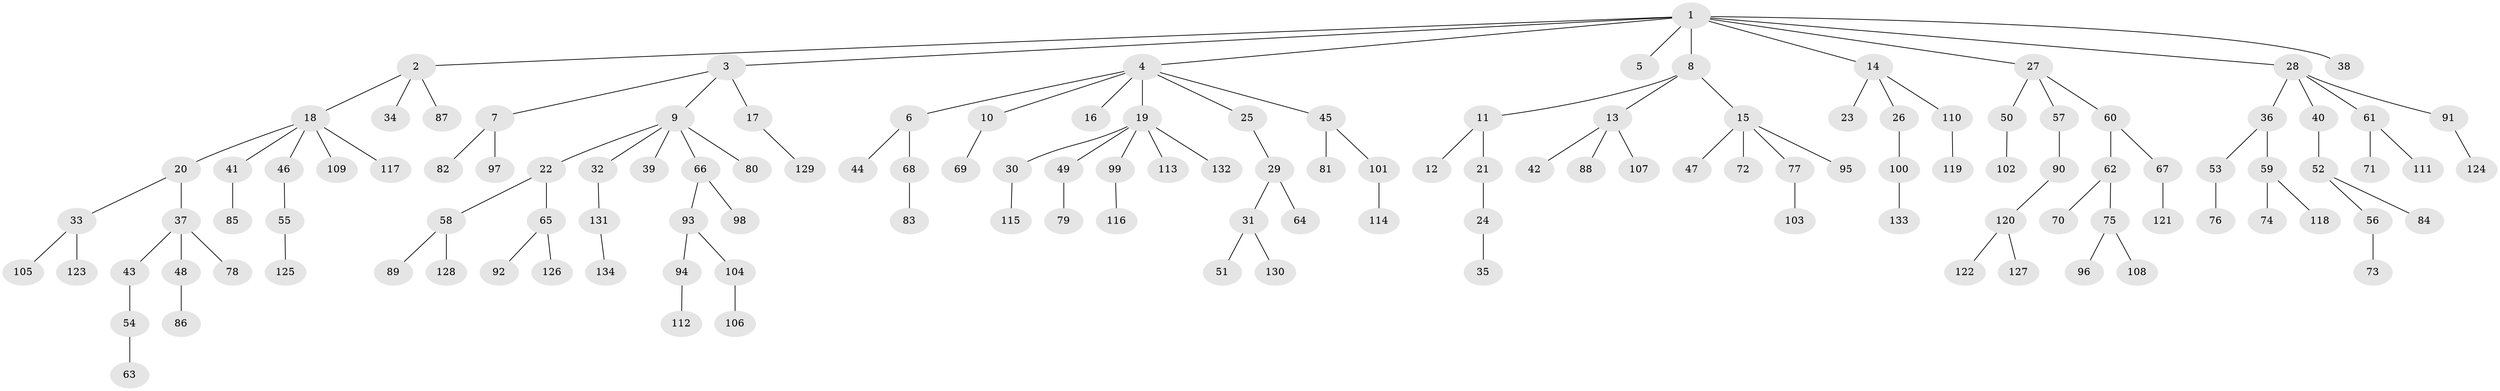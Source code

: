 // coarse degree distribution, {4: 0.036585365853658534, 8: 0.012195121951219513, 2: 0.2804878048780488, 6: 0.012195121951219513, 3: 0.0975609756097561, 1: 0.5, 5: 0.06097560975609756}
// Generated by graph-tools (version 1.1) at 2025/37/03/04/25 23:37:30]
// undirected, 134 vertices, 133 edges
graph export_dot {
  node [color=gray90,style=filled];
  1;
  2;
  3;
  4;
  5;
  6;
  7;
  8;
  9;
  10;
  11;
  12;
  13;
  14;
  15;
  16;
  17;
  18;
  19;
  20;
  21;
  22;
  23;
  24;
  25;
  26;
  27;
  28;
  29;
  30;
  31;
  32;
  33;
  34;
  35;
  36;
  37;
  38;
  39;
  40;
  41;
  42;
  43;
  44;
  45;
  46;
  47;
  48;
  49;
  50;
  51;
  52;
  53;
  54;
  55;
  56;
  57;
  58;
  59;
  60;
  61;
  62;
  63;
  64;
  65;
  66;
  67;
  68;
  69;
  70;
  71;
  72;
  73;
  74;
  75;
  76;
  77;
  78;
  79;
  80;
  81;
  82;
  83;
  84;
  85;
  86;
  87;
  88;
  89;
  90;
  91;
  92;
  93;
  94;
  95;
  96;
  97;
  98;
  99;
  100;
  101;
  102;
  103;
  104;
  105;
  106;
  107;
  108;
  109;
  110;
  111;
  112;
  113;
  114;
  115;
  116;
  117;
  118;
  119;
  120;
  121;
  122;
  123;
  124;
  125;
  126;
  127;
  128;
  129;
  130;
  131;
  132;
  133;
  134;
  1 -- 2;
  1 -- 3;
  1 -- 4;
  1 -- 5;
  1 -- 8;
  1 -- 14;
  1 -- 27;
  1 -- 28;
  1 -- 38;
  2 -- 18;
  2 -- 34;
  2 -- 87;
  3 -- 7;
  3 -- 9;
  3 -- 17;
  4 -- 6;
  4 -- 10;
  4 -- 16;
  4 -- 19;
  4 -- 25;
  4 -- 45;
  6 -- 44;
  6 -- 68;
  7 -- 82;
  7 -- 97;
  8 -- 11;
  8 -- 13;
  8 -- 15;
  9 -- 22;
  9 -- 32;
  9 -- 39;
  9 -- 66;
  9 -- 80;
  10 -- 69;
  11 -- 12;
  11 -- 21;
  13 -- 42;
  13 -- 88;
  13 -- 107;
  14 -- 23;
  14 -- 26;
  14 -- 110;
  15 -- 47;
  15 -- 72;
  15 -- 77;
  15 -- 95;
  17 -- 129;
  18 -- 20;
  18 -- 41;
  18 -- 46;
  18 -- 109;
  18 -- 117;
  19 -- 30;
  19 -- 49;
  19 -- 99;
  19 -- 113;
  19 -- 132;
  20 -- 33;
  20 -- 37;
  21 -- 24;
  22 -- 58;
  22 -- 65;
  24 -- 35;
  25 -- 29;
  26 -- 100;
  27 -- 50;
  27 -- 57;
  27 -- 60;
  28 -- 36;
  28 -- 40;
  28 -- 61;
  28 -- 91;
  29 -- 31;
  29 -- 64;
  30 -- 115;
  31 -- 51;
  31 -- 130;
  32 -- 131;
  33 -- 105;
  33 -- 123;
  36 -- 53;
  36 -- 59;
  37 -- 43;
  37 -- 48;
  37 -- 78;
  40 -- 52;
  41 -- 85;
  43 -- 54;
  45 -- 81;
  45 -- 101;
  46 -- 55;
  48 -- 86;
  49 -- 79;
  50 -- 102;
  52 -- 56;
  52 -- 84;
  53 -- 76;
  54 -- 63;
  55 -- 125;
  56 -- 73;
  57 -- 90;
  58 -- 89;
  58 -- 128;
  59 -- 74;
  59 -- 118;
  60 -- 62;
  60 -- 67;
  61 -- 71;
  61 -- 111;
  62 -- 70;
  62 -- 75;
  65 -- 92;
  65 -- 126;
  66 -- 93;
  66 -- 98;
  67 -- 121;
  68 -- 83;
  75 -- 96;
  75 -- 108;
  77 -- 103;
  90 -- 120;
  91 -- 124;
  93 -- 94;
  93 -- 104;
  94 -- 112;
  99 -- 116;
  100 -- 133;
  101 -- 114;
  104 -- 106;
  110 -- 119;
  120 -- 122;
  120 -- 127;
  131 -- 134;
}
